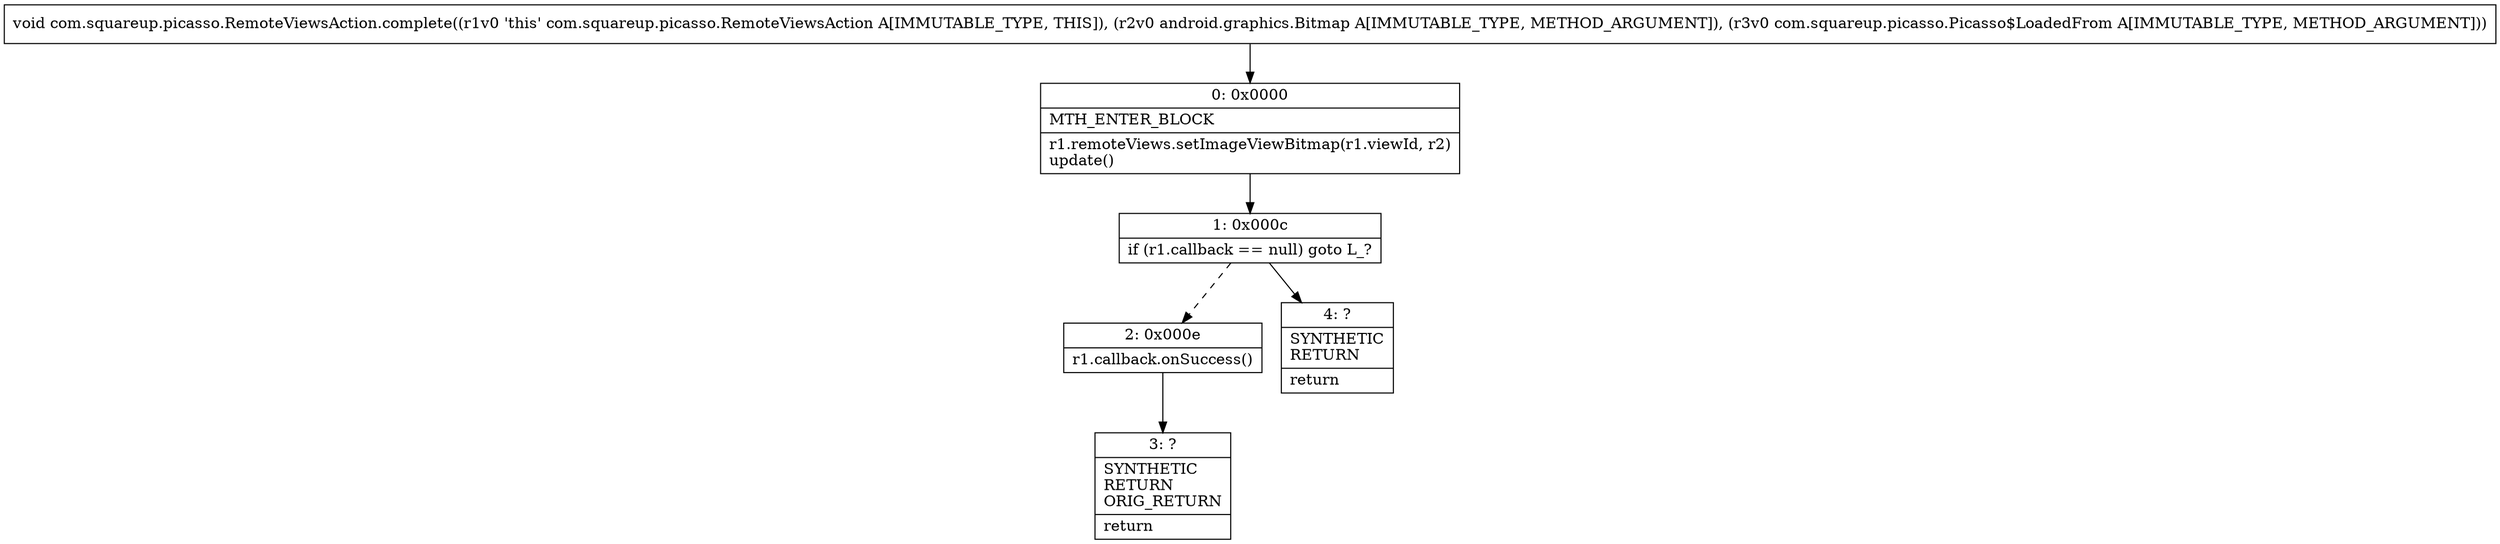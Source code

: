 digraph "CFG forcom.squareup.picasso.RemoteViewsAction.complete(Landroid\/graphics\/Bitmap;Lcom\/squareup\/picasso\/Picasso$LoadedFrom;)V" {
Node_0 [shape=record,label="{0\:\ 0x0000|MTH_ENTER_BLOCK\l|r1.remoteViews.setImageViewBitmap(r1.viewId, r2)\lupdate()\l}"];
Node_1 [shape=record,label="{1\:\ 0x000c|if (r1.callback == null) goto L_?\l}"];
Node_2 [shape=record,label="{2\:\ 0x000e|r1.callback.onSuccess()\l}"];
Node_3 [shape=record,label="{3\:\ ?|SYNTHETIC\lRETURN\lORIG_RETURN\l|return\l}"];
Node_4 [shape=record,label="{4\:\ ?|SYNTHETIC\lRETURN\l|return\l}"];
MethodNode[shape=record,label="{void com.squareup.picasso.RemoteViewsAction.complete((r1v0 'this' com.squareup.picasso.RemoteViewsAction A[IMMUTABLE_TYPE, THIS]), (r2v0 android.graphics.Bitmap A[IMMUTABLE_TYPE, METHOD_ARGUMENT]), (r3v0 com.squareup.picasso.Picasso$LoadedFrom A[IMMUTABLE_TYPE, METHOD_ARGUMENT])) }"];
MethodNode -> Node_0;
Node_0 -> Node_1;
Node_1 -> Node_2[style=dashed];
Node_1 -> Node_4;
Node_2 -> Node_3;
}

